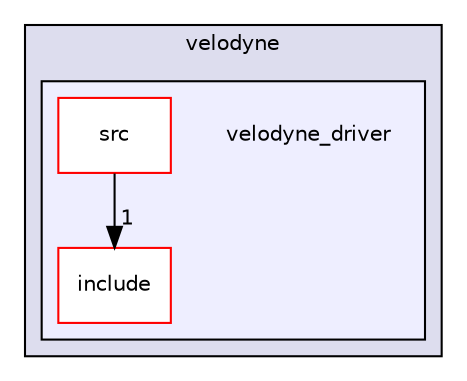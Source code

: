digraph "modules/drivers/velodyne/velodyne_driver" {
  compound=true
  node [ fontsize="10", fontname="Helvetica"];
  edge [ labelfontsize="10", labelfontname="Helvetica"];
  subgraph clusterdir_70a2432e430bda682e3f6664fec21d91 {
    graph [ bgcolor="#ddddee", pencolor="black", label="velodyne" fontname="Helvetica", fontsize="10", URL="dir_70a2432e430bda682e3f6664fec21d91.html"]
  subgraph clusterdir_777320f9082b5c26687a5b05fd0525de {
    graph [ bgcolor="#eeeeff", pencolor="black", label="" URL="dir_777320f9082b5c26687a5b05fd0525de.html"];
    dir_777320f9082b5c26687a5b05fd0525de [shape=plaintext label="velodyne_driver"];
    dir_fe456f07c06141889a392df713201449 [shape=box label="include" color="red" fillcolor="white" style="filled" URL="dir_fe456f07c06141889a392df713201449.html"];
    dir_06b360b2507fada3975a52e928277b81 [shape=box label="src" color="red" fillcolor="white" style="filled" URL="dir_06b360b2507fada3975a52e928277b81.html"];
  }
  }
  dir_06b360b2507fada3975a52e928277b81->dir_fe456f07c06141889a392df713201449 [headlabel="1", labeldistance=1.5 headhref="dir_000125_000123.html"];
}
